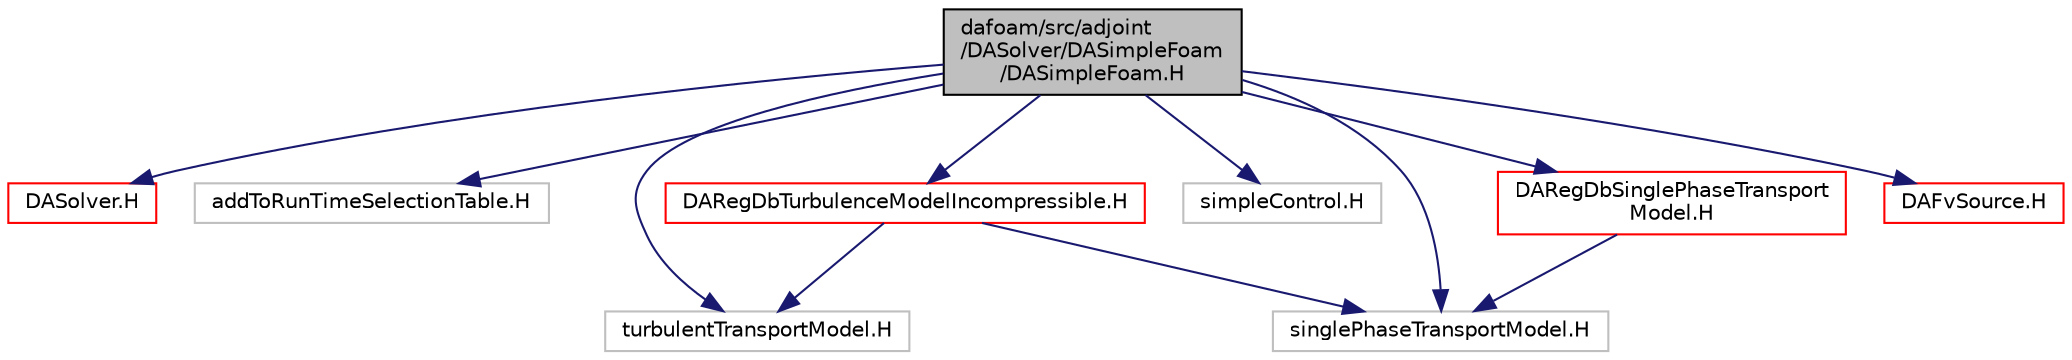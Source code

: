 digraph "dafoam/src/adjoint/DASolver/DASimpleFoam/DASimpleFoam.H"
{
  bgcolor="transparent";
  edge [fontname="Helvetica",fontsize="10",labelfontname="Helvetica",labelfontsize="10"];
  node [fontname="Helvetica",fontsize="10",shape=record];
  Node0 [label="dafoam/src/adjoint\l/DASolver/DASimpleFoam\l/DASimpleFoam.H",height=0.2,width=0.4,color="black", fillcolor="grey75", style="filled", fontcolor="black"];
  Node0 -> Node1 [color="midnightblue",fontsize="10",style="solid",fontname="Helvetica"];
  Node1 [label="DASolver.H",height=0.2,width=0.4,color="red",URL="$DASolver_8H.html"];
  Node0 -> Node48 [color="midnightblue",fontsize="10",style="solid",fontname="Helvetica"];
  Node48 [label="addToRunTimeSelectionTable.H",height=0.2,width=0.4,color="grey75"];
  Node0 -> Node49 [color="midnightblue",fontsize="10",style="solid",fontname="Helvetica"];
  Node49 [label="singlePhaseTransportModel.H",height=0.2,width=0.4,color="grey75"];
  Node0 -> Node50 [color="midnightblue",fontsize="10",style="solid",fontname="Helvetica"];
  Node50 [label="turbulentTransportModel.H",height=0.2,width=0.4,color="grey75"];
  Node0 -> Node51 [color="midnightblue",fontsize="10",style="solid",fontname="Helvetica"];
  Node51 [label="simpleControl.H",height=0.2,width=0.4,color="grey75"];
  Node0 -> Node52 [color="midnightblue",fontsize="10",style="solid",fontname="Helvetica"];
  Node52 [label="DARegDbSinglePhaseTransport\lModel.H",height=0.2,width=0.4,color="red",URL="$DARegDbSinglePhaseTransportModel_8H.html"];
  Node52 -> Node49 [color="midnightblue",fontsize="10",style="solid",fontname="Helvetica"];
  Node0 -> Node53 [color="midnightblue",fontsize="10",style="solid",fontname="Helvetica"];
  Node53 [label="DARegDbTurbulenceModelIncompressible.H",height=0.2,width=0.4,color="red",URL="$DARegDbTurbulenceModelIncompressible_8H.html"];
  Node53 -> Node49 [color="midnightblue",fontsize="10",style="solid",fontname="Helvetica"];
  Node53 -> Node50 [color="midnightblue",fontsize="10",style="solid",fontname="Helvetica"];
  Node0 -> Node54 [color="midnightblue",fontsize="10",style="solid",fontname="Helvetica"];
  Node54 [label="DAFvSource.H",height=0.2,width=0.4,color="red",URL="$DAFvSource_8H.html"];
}
